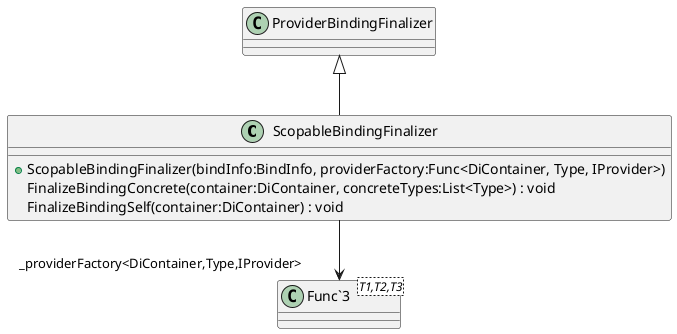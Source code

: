 @startuml
class ScopableBindingFinalizer {
    + ScopableBindingFinalizer(bindInfo:BindInfo, providerFactory:Func<DiContainer, Type, IProvider>)
    FinalizeBindingConcrete(container:DiContainer, concreteTypes:List<Type>) : void
    FinalizeBindingSelf(container:DiContainer) : void
}
class "Func`3"<T1,T2,T3> {
}
ProviderBindingFinalizer <|-- ScopableBindingFinalizer
ScopableBindingFinalizer --> "_providerFactory<DiContainer,Type,IProvider>" "Func`3"
@enduml

